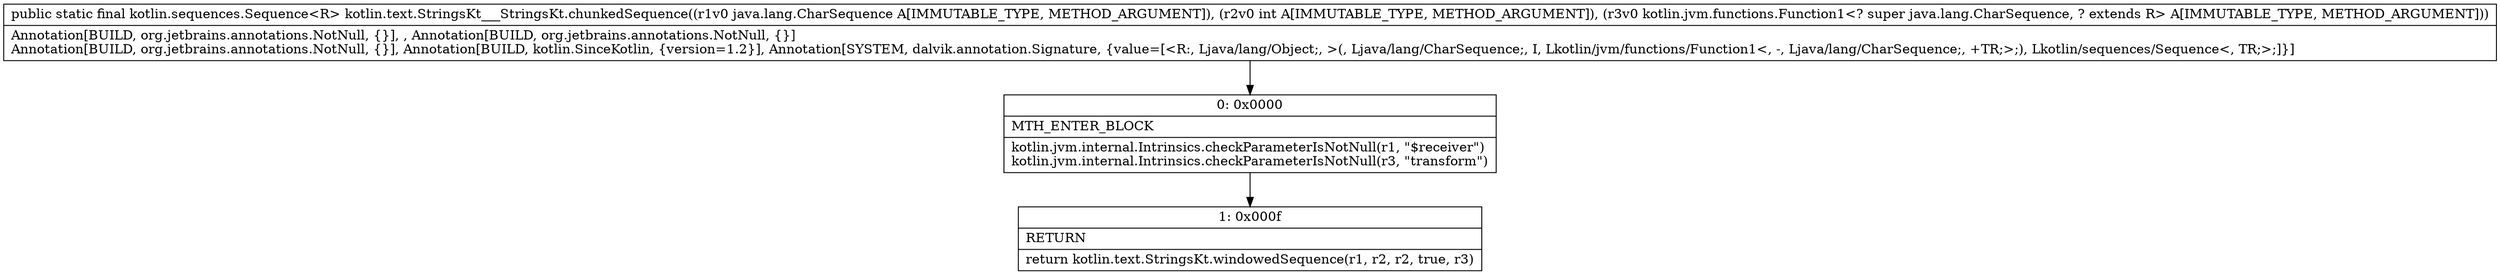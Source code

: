 digraph "CFG forkotlin.text.StringsKt___StringsKt.chunkedSequence(Ljava\/lang\/CharSequence;ILkotlin\/jvm\/functions\/Function1;)Lkotlin\/sequences\/Sequence;" {
Node_0 [shape=record,label="{0\:\ 0x0000|MTH_ENTER_BLOCK\l|kotlin.jvm.internal.Intrinsics.checkParameterIsNotNull(r1, \"$receiver\")\lkotlin.jvm.internal.Intrinsics.checkParameterIsNotNull(r3, \"transform\")\l}"];
Node_1 [shape=record,label="{1\:\ 0x000f|RETURN\l|return kotlin.text.StringsKt.windowedSequence(r1, r2, r2, true, r3)\l}"];
MethodNode[shape=record,label="{public static final kotlin.sequences.Sequence\<R\> kotlin.text.StringsKt___StringsKt.chunkedSequence((r1v0 java.lang.CharSequence A[IMMUTABLE_TYPE, METHOD_ARGUMENT]), (r2v0 int A[IMMUTABLE_TYPE, METHOD_ARGUMENT]), (r3v0 kotlin.jvm.functions.Function1\<? super java.lang.CharSequence, ? extends R\> A[IMMUTABLE_TYPE, METHOD_ARGUMENT]))  | Annotation[BUILD, org.jetbrains.annotations.NotNull, \{\}], , Annotation[BUILD, org.jetbrains.annotations.NotNull, \{\}]\lAnnotation[BUILD, org.jetbrains.annotations.NotNull, \{\}], Annotation[BUILD, kotlin.SinceKotlin, \{version=1.2\}], Annotation[SYSTEM, dalvik.annotation.Signature, \{value=[\<R:, Ljava\/lang\/Object;, \>(, Ljava\/lang\/CharSequence;, I, Lkotlin\/jvm\/functions\/Function1\<, \-, Ljava\/lang\/CharSequence;, +TR;\>;), Lkotlin\/sequences\/Sequence\<, TR;\>;]\}]\l}"];
MethodNode -> Node_0;
Node_0 -> Node_1;
}

